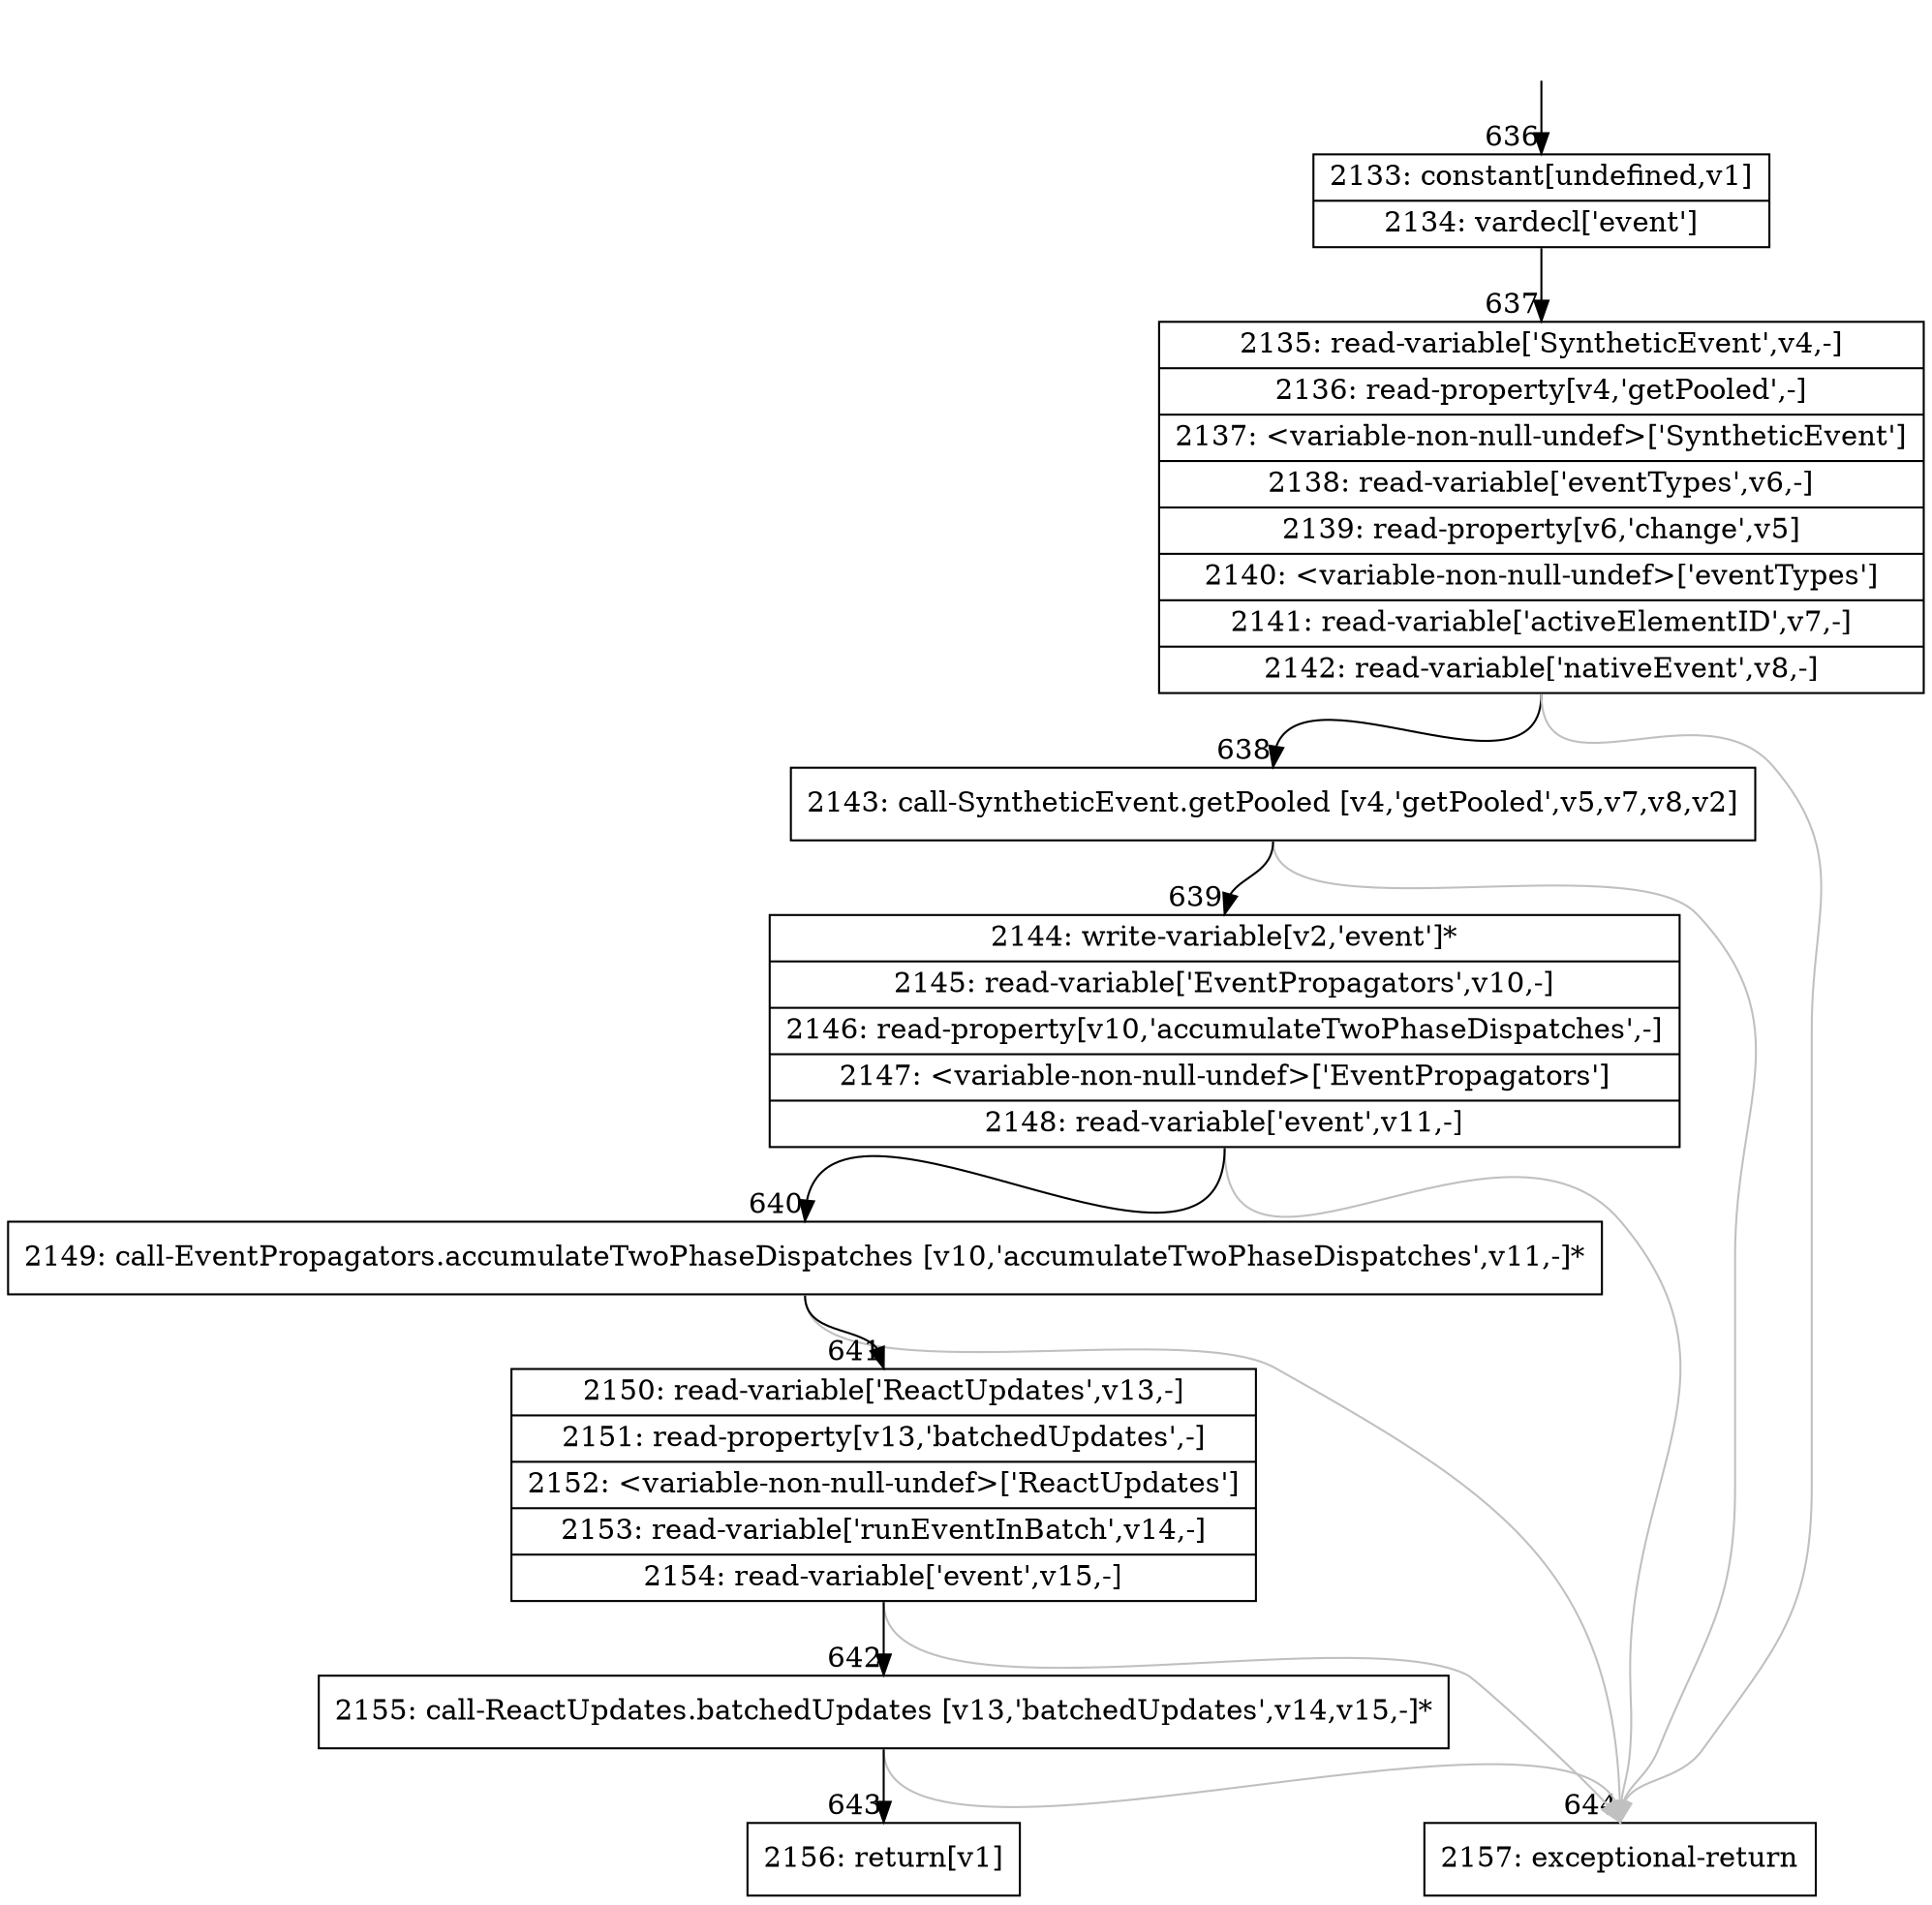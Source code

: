 digraph {
rankdir="TD"
BB_entry43[shape=none,label=""];
BB_entry43 -> BB636 [tailport=s, headport=n, headlabel="    636"]
BB636 [shape=record label="{2133: constant[undefined,v1]|2134: vardecl['event']}" ] 
BB636 -> BB637 [tailport=s, headport=n, headlabel="      637"]
BB637 [shape=record label="{2135: read-variable['SyntheticEvent',v4,-]|2136: read-property[v4,'getPooled',-]|2137: \<variable-non-null-undef\>['SyntheticEvent']|2138: read-variable['eventTypes',v6,-]|2139: read-property[v6,'change',v5]|2140: \<variable-non-null-undef\>['eventTypes']|2141: read-variable['activeElementID',v7,-]|2142: read-variable['nativeEvent',v8,-]}" ] 
BB637 -> BB638 [tailport=s, headport=n, headlabel="      638"]
BB637 -> BB644 [tailport=s, headport=n, color=gray, headlabel="      644"]
BB638 [shape=record label="{2143: call-SyntheticEvent.getPooled [v4,'getPooled',v5,v7,v8,v2]}" ] 
BB638 -> BB639 [tailport=s, headport=n, headlabel="      639"]
BB638 -> BB644 [tailport=s, headport=n, color=gray]
BB639 [shape=record label="{2144: write-variable[v2,'event']*|2145: read-variable['EventPropagators',v10,-]|2146: read-property[v10,'accumulateTwoPhaseDispatches',-]|2147: \<variable-non-null-undef\>['EventPropagators']|2148: read-variable['event',v11,-]}" ] 
BB639 -> BB640 [tailport=s, headport=n, headlabel="      640"]
BB639 -> BB644 [tailport=s, headport=n, color=gray]
BB640 [shape=record label="{2149: call-EventPropagators.accumulateTwoPhaseDispatches [v10,'accumulateTwoPhaseDispatches',v11,-]*}" ] 
BB640 -> BB641 [tailport=s, headport=n, headlabel="      641"]
BB640 -> BB644 [tailport=s, headport=n, color=gray]
BB641 [shape=record label="{2150: read-variable['ReactUpdates',v13,-]|2151: read-property[v13,'batchedUpdates',-]|2152: \<variable-non-null-undef\>['ReactUpdates']|2153: read-variable['runEventInBatch',v14,-]|2154: read-variable['event',v15,-]}" ] 
BB641 -> BB642 [tailport=s, headport=n, headlabel="      642"]
BB641 -> BB644 [tailport=s, headport=n, color=gray]
BB642 [shape=record label="{2155: call-ReactUpdates.batchedUpdates [v13,'batchedUpdates',v14,v15,-]*}" ] 
BB642 -> BB643 [tailport=s, headport=n, headlabel="      643"]
BB642 -> BB644 [tailport=s, headport=n, color=gray]
BB643 [shape=record label="{2156: return[v1]}" ] 
BB644 [shape=record label="{2157: exceptional-return}" ] 
//#$~ 1170
}
